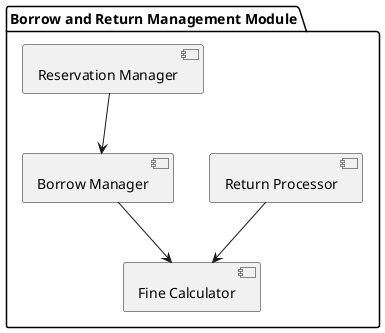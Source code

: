 @startuml
package "Borrow and Return Management Module" {
  [Borrow Manager]
  [Return Processor]
  [Fine Calculator]
  [Reservation Manager]
}

[Borrow Manager] --> [Fine Calculator]
[Return Processor] --> [Fine Calculator]
[Reservation Manager] --> [Borrow Manager]
@enduml
